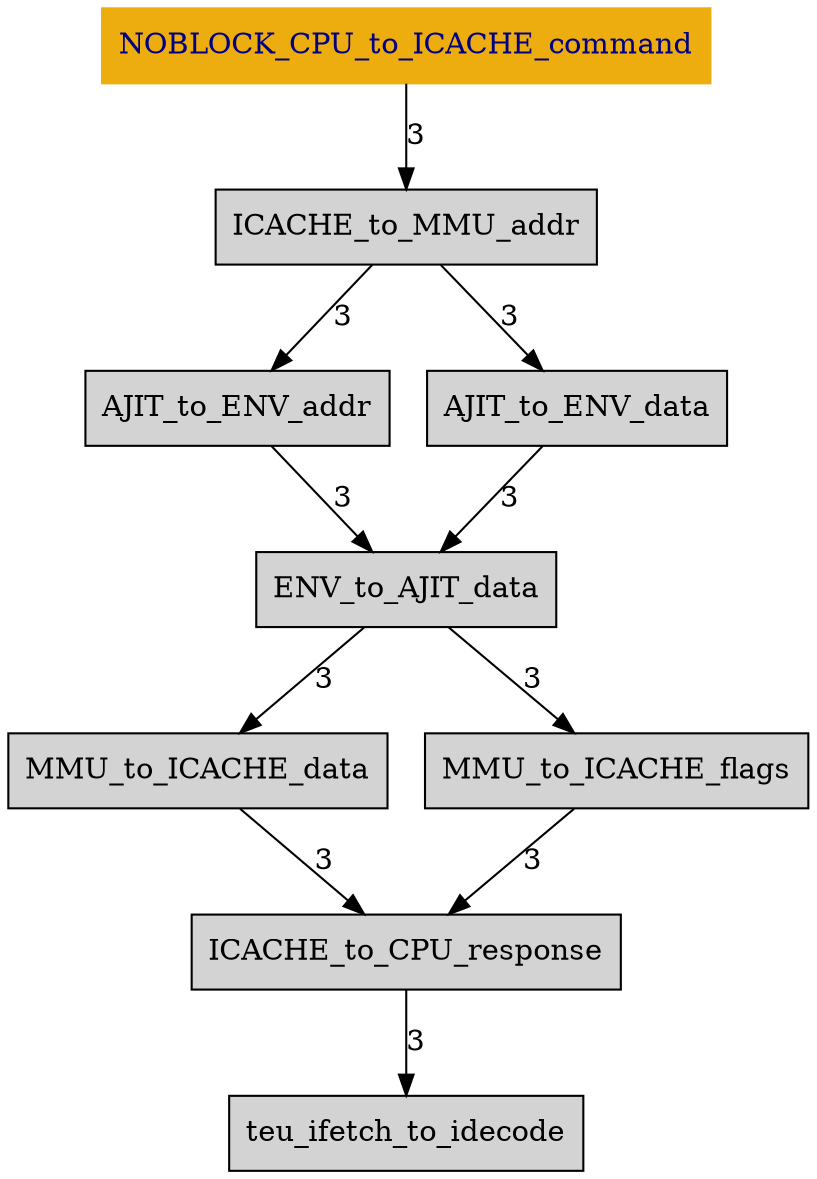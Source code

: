 
// Authors : Piyush P. Soni & Aswin Jith

// for fill colours:
// http://www.graphviz.org/doc/info/colors.html

digraph {

// for any node between start and end
node [    fill=cornflowerblue,
		fontcolor=black,
		shape=box,//diamond,
		style=filled];

// for start node
NOBLOCK_CPU_to_ICACHE_command [   color=darkgoldenrod2,
				fontcolor=navy,
				label=NOBLOCK_CPU_to_ICACHE_command
				shape=box];
NOBLOCK_CPU_to_ICACHE_command -> ICACHE_to_MMU_addr [label=3];


ICACHE_to_MMU_addr -> AJIT_to_ENV_addr [label=3]; // div8
ICACHE_to_MMU_addr -> AJIT_to_ENV_data [label=3]; // div8


AJIT_to_ENV_addr -> ENV_to_AJIT_data [label=3];
AJIT_to_ENV_data -> ENV_to_AJIT_data [label=3];


ENV_to_AJIT_data -> MMU_to_ICACHE_data [label=3];
ENV_to_AJIT_data -> MMU_to_ICACHE_flags [label=3]; // div8_bar
//ENV_to_AJIT_data - > MMU_to_ICACHE_fsr [label=3]; // div8_bar

MMU_to_ICACHE_data -> ICACHE_to_CPU_response [label=3];
MMU_to_ICACHE_flags -> ICACHE_to_CPU_response [label=3];
//MMU_to_ICACHE_fsr - > ICACHE_to_CPU_response [label=3];

ICACHE_to_CPU_response -> teu_ifetch_to_idecode [label=3];


}
